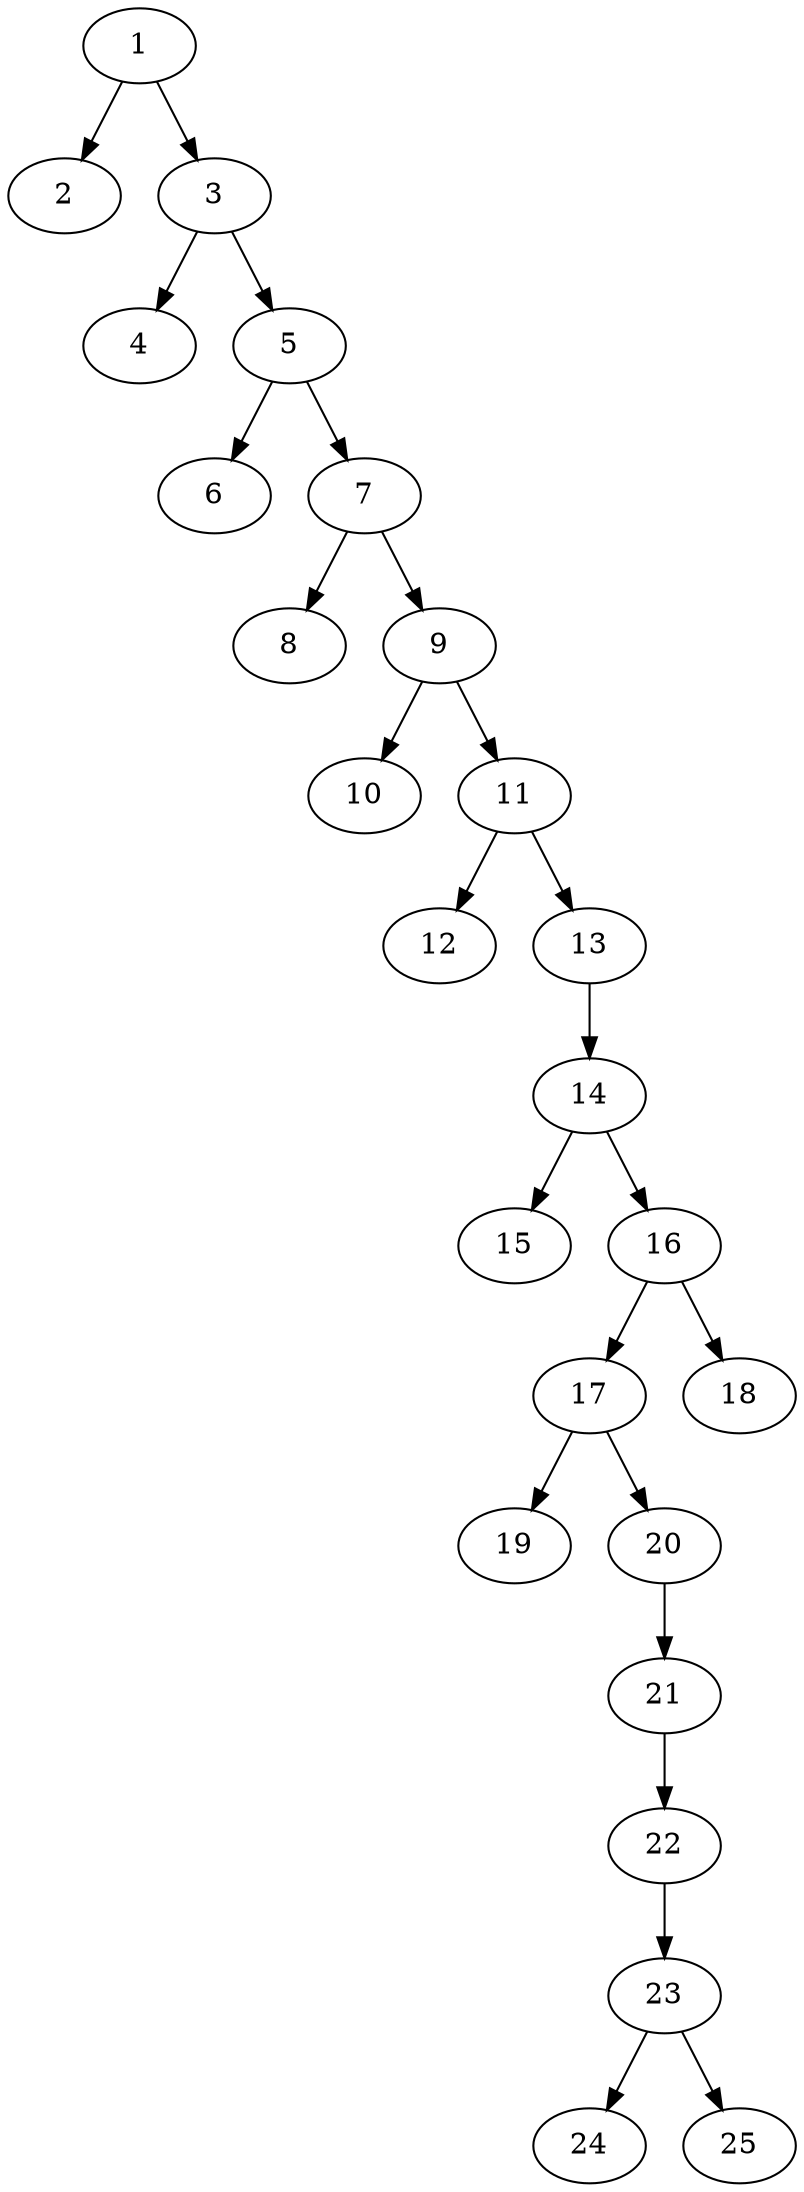 // DAG automatically generated by daggen at Thu Oct  3 14:00:39 2019
// ./daggen --dot -n 25 --ccr 0.3 --fat 0.3 --regular 0.7 --density 0.5 --mindata 5242880 --maxdata 52428800 
digraph G {
  1 [size="139223040", alpha="0.12", expect_size="41766912"] 
  1 -> 2 [size ="41766912"]
  1 -> 3 [size ="41766912"]
  2 [size="20060160", alpha="0.14", expect_size="6018048"] 
  3 [size="64614400", alpha="0.16", expect_size="19384320"] 
  3 -> 4 [size ="19384320"]
  3 -> 5 [size ="19384320"]
  4 [size="114036053", alpha="0.10", expect_size="34210816"] 
  5 [size="114158933", alpha="0.12", expect_size="34247680"] 
  5 -> 6 [size ="34247680"]
  5 -> 7 [size ="34247680"]
  6 [size="141837653", alpha="0.11", expect_size="42551296"] 
  7 [size="132717227", alpha="0.06", expect_size="39815168"] 
  7 -> 8 [size ="39815168"]
  7 -> 9 [size ="39815168"]
  8 [size="63546027", alpha="0.12", expect_size="19063808"] 
  9 [size="162696533", alpha="0.03", expect_size="48808960"] 
  9 -> 10 [size ="48808960"]
  9 -> 11 [size ="48808960"]
  10 [size="71133867", alpha="0.05", expect_size="21340160"] 
  11 [size="51206827", alpha="0.16", expect_size="15362048"] 
  11 -> 12 [size ="15362048"]
  11 -> 13 [size ="15362048"]
  12 [size="144452267", alpha="0.19", expect_size="43335680"] 
  13 [size="97488213", alpha="0.00", expect_size="29246464"] 
  13 -> 14 [size ="29246464"]
  14 [size="68143787", alpha="0.05", expect_size="20443136"] 
  14 -> 15 [size ="20443136"]
  14 -> 16 [size ="20443136"]
  15 [size="143213227", alpha="0.18", expect_size="42963968"] 
  16 [size="82182827", alpha="0.12", expect_size="24654848"] 
  16 -> 17 [size ="24654848"]
  16 -> 18 [size ="24654848"]
  17 [size="168273920", alpha="0.18", expect_size="50482176"] 
  17 -> 19 [size ="50482176"]
  17 -> 20 [size ="50482176"]
  18 [size="58183680", alpha="0.20", expect_size="17455104"] 
  19 [size="150756693", alpha="0.14", expect_size="45227008"] 
  20 [size="17537707", alpha="0.14", expect_size="5261312"] 
  20 -> 21 [size ="5261312"]
  21 [size="56258560", alpha="0.10", expect_size="16877568"] 
  21 -> 22 [size ="16877568"]
  22 [size="22746453", alpha="0.07", expect_size="6823936"] 
  22 -> 23 [size ="6823936"]
  23 [size="174346240", alpha="0.09", expect_size="52303872"] 
  23 -> 24 [size ="52303872"]
  23 -> 25 [size ="52303872"]
  24 [size="19066880", alpha="0.04", expect_size="5720064"] 
  25 [size="54695253", alpha="0.11", expect_size="16408576"] 
}
